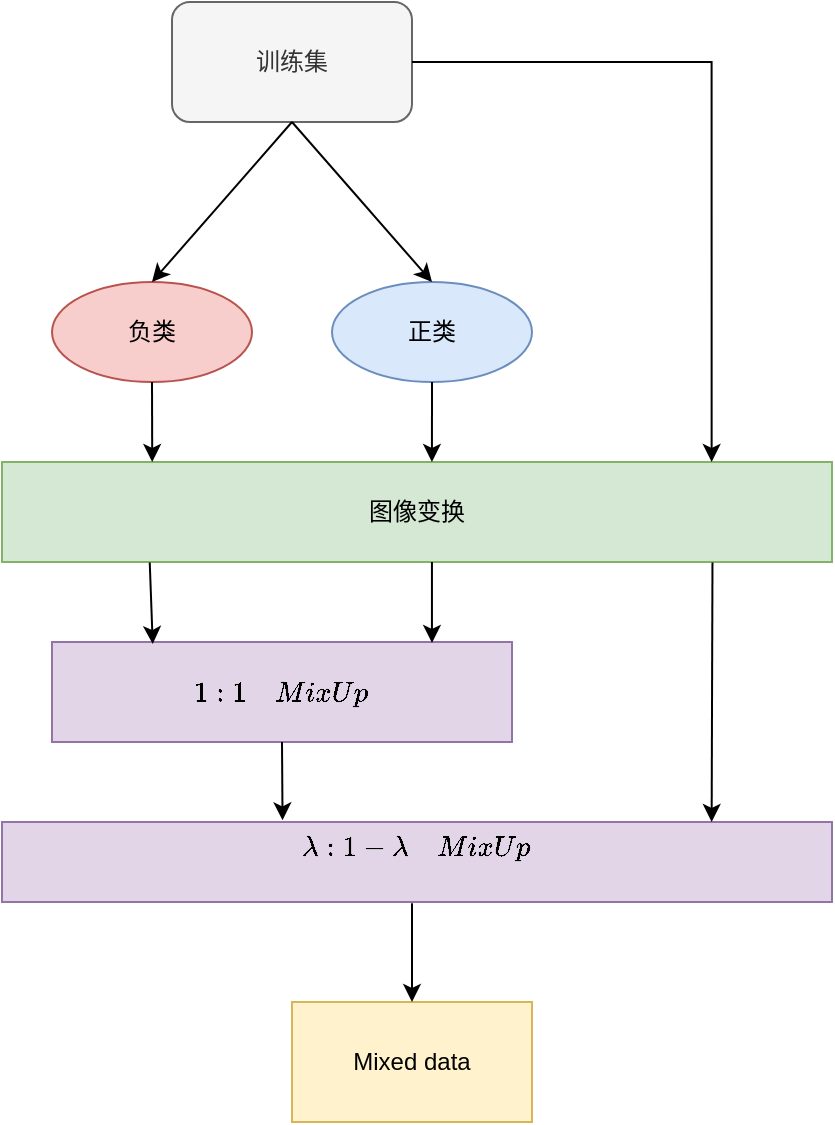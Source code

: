 <mxfile version="20.4.0" type="github">
  <diagram id="z9i40ypWuwNYgKPRJ2TQ" name="第 1 页">
    <mxGraphModel dx="1334" dy="798" grid="1" gridSize="10" guides="1" tooltips="1" connect="1" arrows="1" fold="1" page="1" pageScale="1" pageWidth="827" pageHeight="1169" math="1" shadow="0">
      <root>
        <mxCell id="0" />
        <mxCell id="1" parent="0" />
        <mxCell id="UVV7JVb3msalYlrYk6xG-1" value="训练集" style="rounded=1;whiteSpace=wrap;html=1;fillColor=#f5f5f5;fontColor=#333333;strokeColor=#666666;" vertex="1" parent="1">
          <mxGeometry x="240" y="100" width="120" height="60" as="geometry" />
        </mxCell>
        <mxCell id="UVV7JVb3msalYlrYk6xG-3" value="正类" style="ellipse;whiteSpace=wrap;html=1;fillColor=#dae8fc;strokeColor=#6c8ebf;" vertex="1" parent="1">
          <mxGeometry x="320" y="240" width="100" height="50" as="geometry" />
        </mxCell>
        <mxCell id="UVV7JVb3msalYlrYk6xG-4" value="负类" style="ellipse;whiteSpace=wrap;html=1;fillColor=#f8cecc;strokeColor=#b85450;" vertex="1" parent="1">
          <mxGeometry x="180" y="240" width="100" height="50" as="geometry" />
        </mxCell>
        <mxCell id="UVV7JVb3msalYlrYk6xG-6" value="" style="endArrow=classic;html=1;rounded=0;exitX=0.5;exitY=1;exitDx=0;exitDy=0;entryX=0.5;entryY=0;entryDx=0;entryDy=0;" edge="1" parent="1" source="UVV7JVb3msalYlrYk6xG-1" target="UVV7JVb3msalYlrYk6xG-4">
          <mxGeometry width="50" height="50" relative="1" as="geometry">
            <mxPoint x="300" y="290" as="sourcePoint" />
            <mxPoint x="350" y="240" as="targetPoint" />
          </mxGeometry>
        </mxCell>
        <mxCell id="UVV7JVb3msalYlrYk6xG-7" value="" style="endArrow=classic;html=1;rounded=0;exitX=0.5;exitY=1;exitDx=0;exitDy=0;entryX=0.5;entryY=0;entryDx=0;entryDy=0;" edge="1" parent="1" source="UVV7JVb3msalYlrYk6xG-1" target="UVV7JVb3msalYlrYk6xG-3">
          <mxGeometry width="50" height="50" relative="1" as="geometry">
            <mxPoint x="380" y="170" as="sourcePoint" />
            <mxPoint x="310" y="250" as="targetPoint" />
          </mxGeometry>
        </mxCell>
        <mxCell id="UVV7JVb3msalYlrYk6xG-8" value="图像变换" style="rounded=0;whiteSpace=wrap;html=1;fillColor=#d5e8d4;strokeColor=#82b366;" vertex="1" parent="1">
          <mxGeometry x="155" y="330" width="415" height="50" as="geometry" />
        </mxCell>
        <mxCell id="UVV7JVb3msalYlrYk6xG-9" value="$$1:1&amp;nbsp; &amp;nbsp; \quad&amp;nbsp; Mix Up$$" style="rounded=0;whiteSpace=wrap;html=1;fillColor=#e1d5e7;strokeColor=#9673a6;" vertex="1" parent="1">
          <mxGeometry x="180" y="420" width="230" height="50" as="geometry" />
        </mxCell>
        <mxCell id="UVV7JVb3msalYlrYk6xG-10" value="" style="endArrow=classic;html=1;rounded=0;exitX=0.5;exitY=1;exitDx=0;exitDy=0;entryX=0.181;entryY=0;entryDx=0;entryDy=0;entryPerimeter=0;" edge="1" parent="1" target="UVV7JVb3msalYlrYk6xG-8">
          <mxGeometry width="50" height="50" relative="1" as="geometry">
            <mxPoint x="230" y="290" as="sourcePoint" />
            <mxPoint x="230" y="400" as="targetPoint" />
          </mxGeometry>
        </mxCell>
        <mxCell id="UVV7JVb3msalYlrYk6xG-11" value="" style="endArrow=classic;html=1;rounded=0;exitX=0.5;exitY=1;exitDx=0;exitDy=0;entryX=0.518;entryY=0;entryDx=0;entryDy=0;entryPerimeter=0;" edge="1" parent="1" source="UVV7JVb3msalYlrYk6xG-3" target="UVV7JVb3msalYlrYk6xG-8">
          <mxGeometry width="50" height="50" relative="1" as="geometry">
            <mxPoint x="369.67" y="290" as="sourcePoint" />
            <mxPoint x="370" y="400" as="targetPoint" />
          </mxGeometry>
        </mxCell>
        <mxCell id="UVV7JVb3msalYlrYk6xG-17" value="" style="edgeStyle=segmentEdgeStyle;endArrow=classic;html=1;rounded=0;exitX=1;exitY=0.5;exitDx=0;exitDy=0;entryX=0.855;entryY=0;entryDx=0;entryDy=0;entryPerimeter=0;" edge="1" parent="1" source="UVV7JVb3msalYlrYk6xG-1" target="UVV7JVb3msalYlrYk6xG-8">
          <mxGeometry width="50" height="50" relative="1" as="geometry">
            <mxPoint x="490" y="110" as="sourcePoint" />
            <mxPoint x="510" y="400" as="targetPoint" />
            <Array as="points">
              <mxPoint x="510" y="130" />
            </Array>
          </mxGeometry>
        </mxCell>
        <mxCell id="UVV7JVb3msalYlrYk6xG-31" value="" style="endArrow=classic;html=1;rounded=0;entryX=0.219;entryY=0.02;entryDx=0;entryDy=0;entryPerimeter=0;exitX=0.178;exitY=1.005;exitDx=0;exitDy=0;exitPerimeter=0;" edge="1" parent="1" source="UVV7JVb3msalYlrYk6xG-8" target="UVV7JVb3msalYlrYk6xG-9">
          <mxGeometry width="50" height="50" relative="1" as="geometry">
            <mxPoint x="230" y="410" as="sourcePoint" />
            <mxPoint x="230" y="580" as="targetPoint" />
          </mxGeometry>
        </mxCell>
        <mxCell id="UVV7JVb3msalYlrYk6xG-32" value="" style="endArrow=classic;html=1;rounded=0;exitX=0.518;exitY=1.001;exitDx=0;exitDy=0;entryX=0.826;entryY=0.009;entryDx=0;entryDy=0;entryPerimeter=0;exitPerimeter=0;" edge="1" parent="1" source="UVV7JVb3msalYlrYk6xG-8" target="UVV7JVb3msalYlrYk6xG-9">
          <mxGeometry width="50" height="50" relative="1" as="geometry">
            <mxPoint x="369.66" y="460" as="sourcePoint" />
            <mxPoint x="369.66" y="580" as="targetPoint" />
          </mxGeometry>
        </mxCell>
        <mxCell id="UVV7JVb3msalYlrYk6xG-33" value="" style="endArrow=classic;html=1;rounded=0;exitX=0.5;exitY=1;exitDx=0;exitDy=0;entryX=0.338;entryY=-0.021;entryDx=0;entryDy=0;entryPerimeter=0;" edge="1" parent="1" source="UVV7JVb3msalYlrYk6xG-9" target="UVV7JVb3msalYlrYk6xG-34">
          <mxGeometry width="50" height="50" relative="1" as="geometry">
            <mxPoint x="370" y="660" as="sourcePoint" />
            <mxPoint x="305" y="720" as="targetPoint" />
          </mxGeometry>
        </mxCell>
        <mxCell id="UVV7JVb3msalYlrYk6xG-34" value="$$\lambda:1-\lambda&amp;nbsp; \quad&amp;nbsp; &amp;nbsp;Mix Up$$&amp;nbsp; &amp;nbsp;" style="rounded=0;whiteSpace=wrap;html=1;fillColor=#e1d5e7;strokeColor=#9673a6;" vertex="1" parent="1">
          <mxGeometry x="155" y="510" width="415" height="40" as="geometry" />
        </mxCell>
        <mxCell id="UVV7JVb3msalYlrYk6xG-35" value="" style="endArrow=classic;html=1;rounded=0;exitX=0.856;exitY=1.006;exitDx=0;exitDy=0;entryX=0.855;entryY=0;entryDx=0;entryDy=0;entryPerimeter=0;exitPerimeter=0;" edge="1" parent="1" source="UVV7JVb3msalYlrYk6xG-8" target="UVV7JVb3msalYlrYk6xG-34">
          <mxGeometry width="50" height="50" relative="1" as="geometry">
            <mxPoint x="510.0" y="460" as="sourcePoint" />
            <mxPoint x="510.0" y="580" as="targetPoint" />
          </mxGeometry>
        </mxCell>
        <mxCell id="UVV7JVb3msalYlrYk6xG-37" value="Mixed data" style="rounded=0;whiteSpace=wrap;html=1;labelBackgroundColor=none;fillColor=#fff2cc;strokeColor=#d6b656;" vertex="1" parent="1">
          <mxGeometry x="300" y="600" width="120" height="60" as="geometry" />
        </mxCell>
        <mxCell id="UVV7JVb3msalYlrYk6xG-38" value="" style="endArrow=classic;html=1;rounded=0;entryX=0.5;entryY=0;entryDx=0;entryDy=0;exitX=0.494;exitY=1.015;exitDx=0;exitDy=0;exitPerimeter=0;" edge="1" parent="1" source="UVV7JVb3msalYlrYk6xG-34" target="UVV7JVb3msalYlrYk6xG-37">
          <mxGeometry width="50" height="50" relative="1" as="geometry">
            <mxPoint x="360" y="560" as="sourcePoint" />
            <mxPoint x="360.27" y="589.16" as="targetPoint" />
          </mxGeometry>
        </mxCell>
      </root>
    </mxGraphModel>
  </diagram>
</mxfile>
